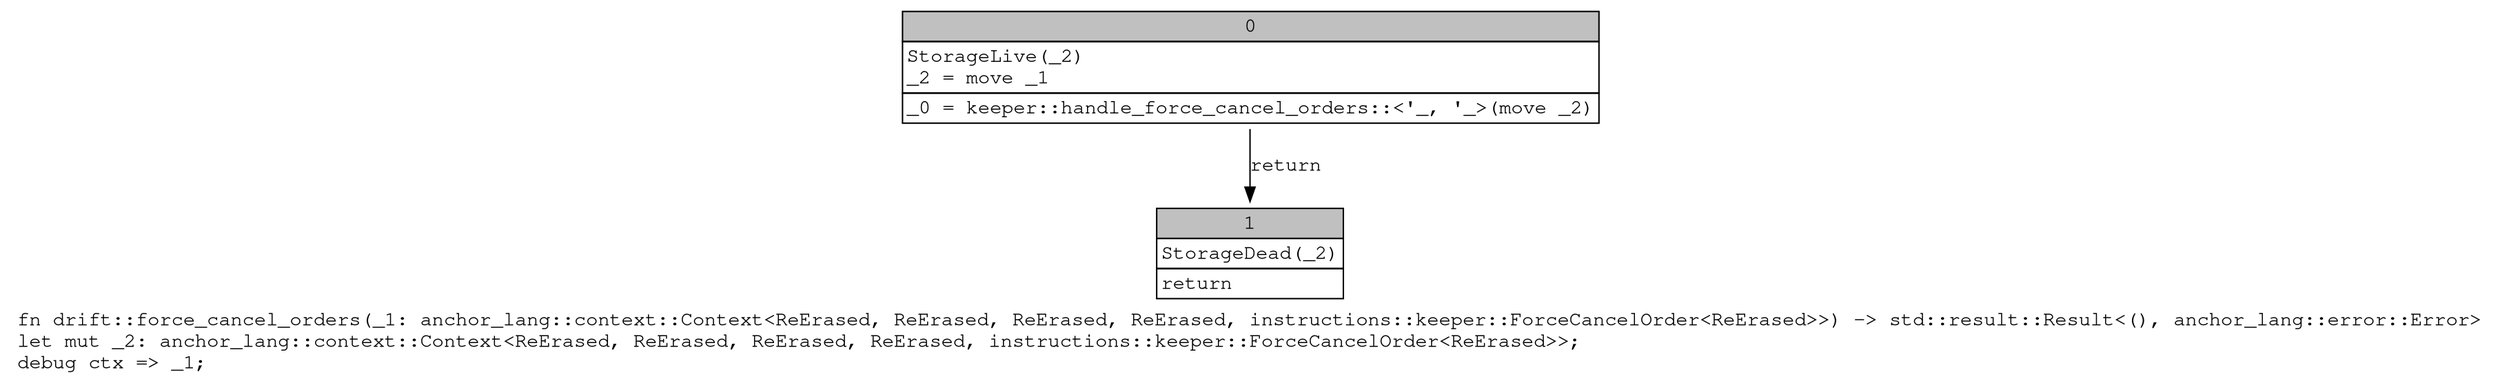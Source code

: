 digraph Mir_0_19901 {
    graph [fontname="Courier, monospace"];
    node [fontname="Courier, monospace"];
    edge [fontname="Courier, monospace"];
    label=<fn drift::force_cancel_orders(_1: anchor_lang::context::Context&lt;ReErased, ReErased, ReErased, ReErased, instructions::keeper::ForceCancelOrder&lt;ReErased&gt;&gt;) -&gt; std::result::Result&lt;(), anchor_lang::error::Error&gt;<br align="left"/>let mut _2: anchor_lang::context::Context&lt;ReErased, ReErased, ReErased, ReErased, instructions::keeper::ForceCancelOrder&lt;ReErased&gt;&gt;;<br align="left"/>debug ctx =&gt; _1;<br align="left"/>>;
    bb0__0_19901 [shape="none", label=<<table border="0" cellborder="1" cellspacing="0"><tr><td bgcolor="gray" align="center" colspan="1">0</td></tr><tr><td align="left" balign="left">StorageLive(_2)<br/>_2 = move _1<br/></td></tr><tr><td align="left">_0 = keeper::handle_force_cancel_orders::&lt;'_, '_&gt;(move _2)</td></tr></table>>];
    bb1__0_19901 [shape="none", label=<<table border="0" cellborder="1" cellspacing="0"><tr><td bgcolor="gray" align="center" colspan="1">1</td></tr><tr><td align="left" balign="left">StorageDead(_2)<br/></td></tr><tr><td align="left">return</td></tr></table>>];
    bb0__0_19901 -> bb1__0_19901 [label="return"];
}
